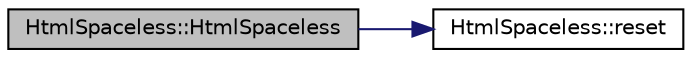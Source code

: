 digraph "HtmlSpaceless::HtmlSpaceless"
{
 // LATEX_PDF_SIZE
  edge [fontname="Helvetica",fontsize="10",labelfontname="Helvetica",labelfontsize="10"];
  node [fontname="Helvetica",fontsize="10",shape=record];
  rankdir="LR";
  Node1 [label="HtmlSpaceless::HtmlSpaceless",height=0.2,width=0.4,color="black", fillcolor="grey75", style="filled", fontcolor="black",tooltip=" "];
  Node1 -> Node2 [color="midnightblue",fontsize="10",style="solid",fontname="Helvetica"];
  Node2 [label="HtmlSpaceless::reset",height=0.2,width=0.4,color="black", fillcolor="white", style="filled",URL="$classHtmlSpaceless.html#af7774a1e0cda214f1d50e05dfb52be0b",tooltip=" "];
}
